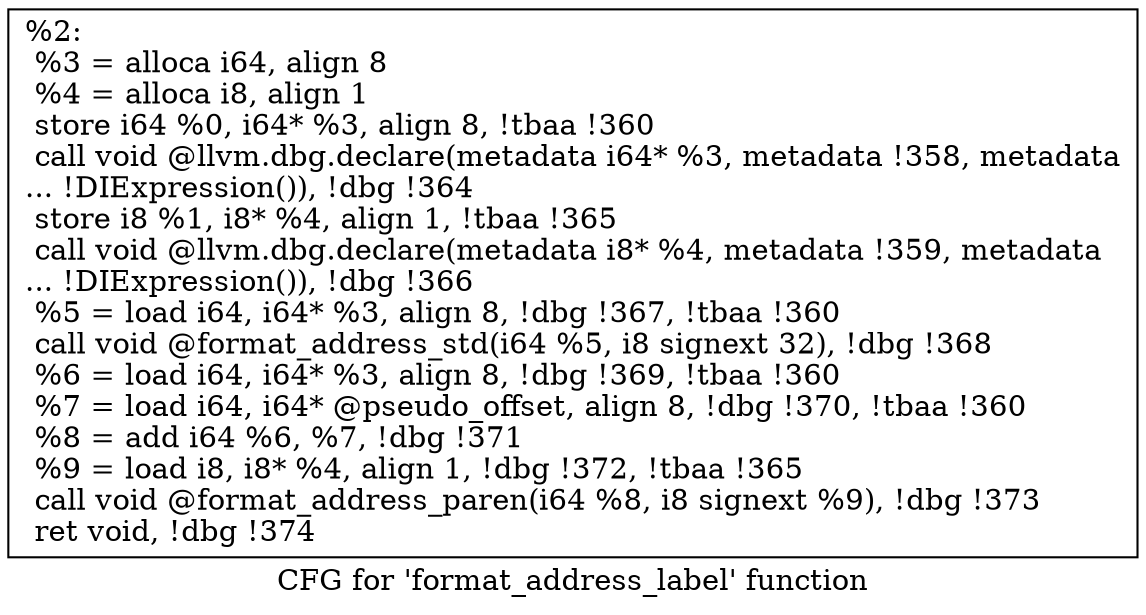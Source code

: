 digraph "CFG for 'format_address_label' function" {
	label="CFG for 'format_address_label' function";

	Node0x1b992e0 [shape=record,label="{%2:\l  %3 = alloca i64, align 8\l  %4 = alloca i8, align 1\l  store i64 %0, i64* %3, align 8, !tbaa !360\l  call void @llvm.dbg.declare(metadata i64* %3, metadata !358, metadata\l... !DIExpression()), !dbg !364\l  store i8 %1, i8* %4, align 1, !tbaa !365\l  call void @llvm.dbg.declare(metadata i8* %4, metadata !359, metadata\l... !DIExpression()), !dbg !366\l  %5 = load i64, i64* %3, align 8, !dbg !367, !tbaa !360\l  call void @format_address_std(i64 %5, i8 signext 32), !dbg !368\l  %6 = load i64, i64* %3, align 8, !dbg !369, !tbaa !360\l  %7 = load i64, i64* @pseudo_offset, align 8, !dbg !370, !tbaa !360\l  %8 = add i64 %6, %7, !dbg !371\l  %9 = load i8, i8* %4, align 1, !dbg !372, !tbaa !365\l  call void @format_address_paren(i64 %8, i8 signext %9), !dbg !373\l  ret void, !dbg !374\l}"];
}
